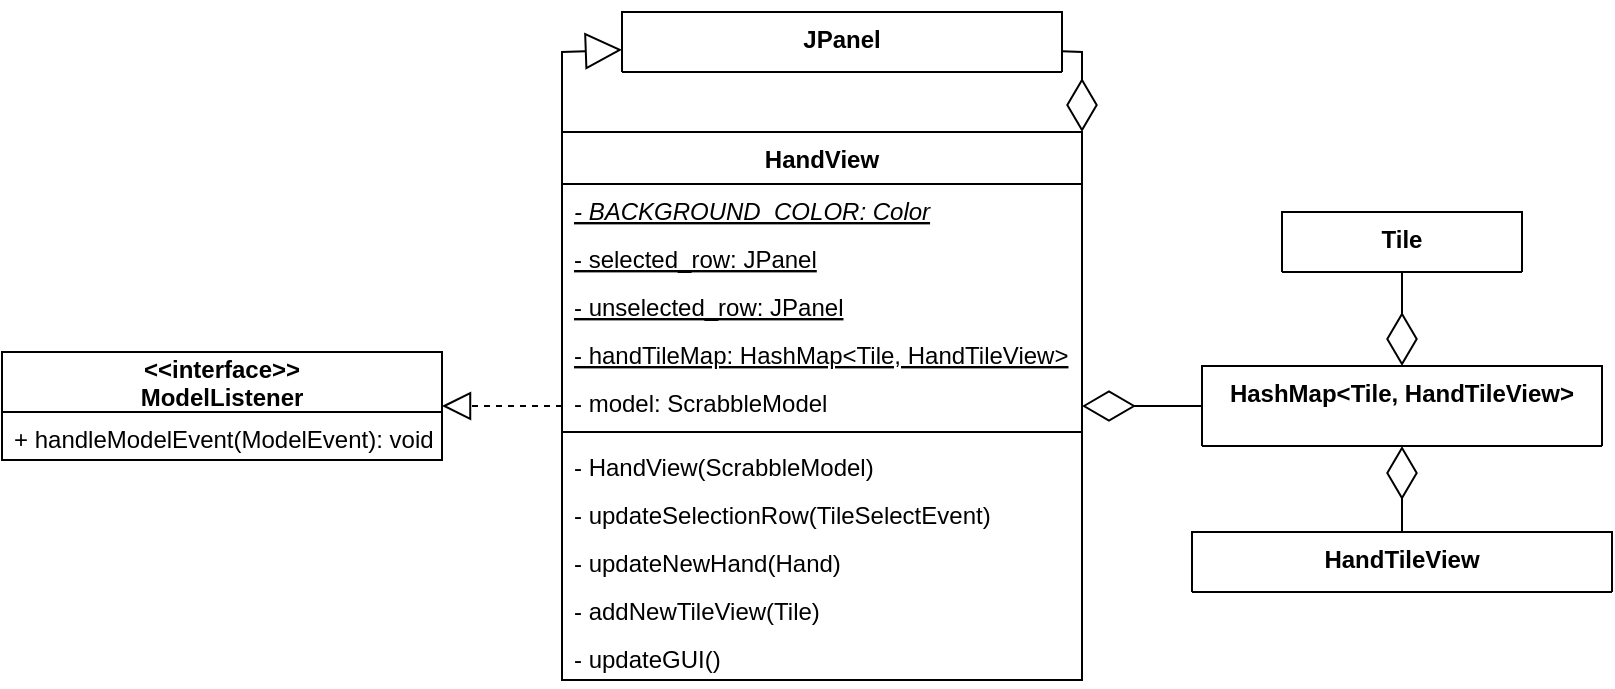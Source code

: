 <mxfile version="15.5.4" type="embed"><diagram id="imdrc2UIk3vCbtPCmj0C" name="HandView"><mxGraphModel dx="933" dy="554" grid="1" gridSize="10" guides="1" tooltips="1" connect="1" arrows="1" fold="1" page="1" pageScale="1" pageWidth="850" pageHeight="1100" math="0" shadow="0"><root><mxCell id="0"/><mxCell id="1" parent="0"/><mxCell id="6" value="HandView" style="swimlane;fontStyle=1;align=center;verticalAlign=top;childLayout=stackLayout;horizontal=1;startSize=26;horizontalStack=0;resizeParent=1;resizeParentMax=0;resizeLast=0;collapsible=1;marginBottom=0;" parent="1" vertex="1"><mxGeometry x="300" y="70" width="260" height="274" as="geometry"/></mxCell><mxCell id="-0JScGyVXgbVzNVO4lvY-70" value="- BACKGROUND_COLOR: Color" style="text;strokeColor=none;fillColor=none;align=left;verticalAlign=top;spacingLeft=4;spacingRight=4;overflow=hidden;rotatable=0;points=[[0,0.5],[1,0.5]];portConstraint=eastwest;fontStyle=6" parent="6" vertex="1"><mxGeometry y="26" width="260" height="24" as="geometry"/></mxCell><mxCell id="-0JScGyVXgbVzNVO4lvY-68" value="- selected_row: JPanel" style="text;strokeColor=none;fillColor=none;align=left;verticalAlign=top;spacingLeft=4;spacingRight=4;overflow=hidden;rotatable=0;points=[[0,0.5],[1,0.5]];portConstraint=eastwest;fontStyle=4" parent="6" vertex="1"><mxGeometry y="50" width="260" height="24" as="geometry"/></mxCell><mxCell id="-0JScGyVXgbVzNVO4lvY-71" value="- unselected_row: JPanel" style="text;strokeColor=none;fillColor=none;align=left;verticalAlign=top;spacingLeft=4;spacingRight=4;overflow=hidden;rotatable=0;points=[[0,0.5],[1,0.5]];portConstraint=eastwest;fontStyle=4" parent="6" vertex="1"><mxGeometry y="74" width="260" height="24" as="geometry"/></mxCell><mxCell id="-0JScGyVXgbVzNVO4lvY-72" value="- handTileMap: HashMap&lt;Tile, HandTileView&gt;" style="text;strokeColor=none;fillColor=none;align=left;verticalAlign=top;spacingLeft=4;spacingRight=4;overflow=hidden;rotatable=0;points=[[0,0.5],[1,0.5]];portConstraint=eastwest;fontStyle=4" parent="6" vertex="1"><mxGeometry y="98" width="260" height="24" as="geometry"/></mxCell><mxCell id="-0JScGyVXgbVzNVO4lvY-73" value="- model: ScrabbleModel" style="text;strokeColor=none;fillColor=none;align=left;verticalAlign=top;spacingLeft=4;spacingRight=4;overflow=hidden;rotatable=0;points=[[0,0.5],[1,0.5]];portConstraint=eastwest;fontStyle=0" parent="6" vertex="1"><mxGeometry y="122" width="260" height="24" as="geometry"/></mxCell><mxCell id="8" value="" style="line;strokeWidth=1;fillColor=none;align=left;verticalAlign=middle;spacingTop=-1;spacingLeft=3;spacingRight=3;rotatable=0;labelPosition=right;points=[];portConstraint=eastwest;" parent="6" vertex="1"><mxGeometry y="146" width="260" height="8" as="geometry"/></mxCell><mxCell id="-0JScGyVXgbVzNVO4lvY-74" value="- HandView(ScrabbleModel)" style="text;strokeColor=none;fillColor=none;align=left;verticalAlign=top;spacingLeft=4;spacingRight=4;overflow=hidden;rotatable=0;points=[[0,0.5],[1,0.5]];portConstraint=eastwest;" parent="6" vertex="1"><mxGeometry y="154" width="260" height="24" as="geometry"/></mxCell><mxCell id="-0JScGyVXgbVzNVO4lvY-76" value="- updateSelectionRow(TileSelectEvent)" style="text;strokeColor=none;fillColor=none;align=left;verticalAlign=top;spacingLeft=4;spacingRight=4;overflow=hidden;rotatable=0;points=[[0,0.5],[1,0.5]];portConstraint=eastwest;" parent="6" vertex="1"><mxGeometry y="178" width="260" height="24" as="geometry"/></mxCell><mxCell id="45" value="- updateNewHand(Hand)" style="text;strokeColor=none;fillColor=none;align=left;verticalAlign=top;spacingLeft=4;spacingRight=4;overflow=hidden;rotatable=0;points=[[0,0.5],[1,0.5]];portConstraint=eastwest;" parent="6" vertex="1"><mxGeometry y="202" width="260" height="24" as="geometry"/></mxCell><mxCell id="-0JScGyVXgbVzNVO4lvY-75" value="- addNewTileView(Tile)" style="text;strokeColor=none;fillColor=none;align=left;verticalAlign=top;spacingLeft=4;spacingRight=4;overflow=hidden;rotatable=0;points=[[0,0.5],[1,0.5]];portConstraint=eastwest;" parent="6" vertex="1"><mxGeometry y="226" width="260" height="24" as="geometry"/></mxCell><mxCell id="-0JScGyVXgbVzNVO4lvY-69" value="- updateGUI()" style="text;strokeColor=none;fillColor=none;align=left;verticalAlign=top;spacingLeft=4;spacingRight=4;overflow=hidden;rotatable=0;points=[[0,0.5],[1,0.5]];portConstraint=eastwest;" parent="6" vertex="1"><mxGeometry y="250" width="260" height="24" as="geometry"/></mxCell><mxCell id="15" value="&lt;&lt;interface&gt;&gt;&#10;ModelListener" style="swimlane;fontStyle=1;childLayout=stackLayout;horizontal=1;startSize=30;fillColor=none;horizontalStack=0;resizeParent=1;resizeParentMax=0;resizeLast=0;collapsible=1;marginBottom=0;" parent="1" vertex="1"><mxGeometry x="20" y="180" width="220" height="54" as="geometry"/></mxCell><mxCell id="17" value="+ handleModelEvent(ModelEvent): void" style="text;strokeColor=none;fillColor=none;align=left;verticalAlign=top;spacingLeft=4;spacingRight=4;overflow=hidden;rotatable=0;points=[[0,0.5],[1,0.5]];portConstraint=eastwest;fontStyle=0" parent="15" vertex="1"><mxGeometry y="30" width="220" height="24" as="geometry"/></mxCell><mxCell id="44" value="" style="endArrow=block;dashed=1;endFill=0;endSize=12;html=1;rounded=0;" parent="1" source="6" target="15" edge="1"><mxGeometry width="160" relative="1" as="geometry"><mxPoint x="400" y="250" as="sourcePoint"/><mxPoint x="436.446" y="454" as="targetPoint"/></mxGeometry></mxCell><mxCell id="ZHR1I3pd5ZIeeANlfA-7-67" value="JPanel" style="swimlane;fontStyle=1;align=center;verticalAlign=top;childLayout=stackLayout;horizontal=1;startSize=40;horizontalStack=0;resizeParent=1;resizeParentMax=0;resizeLast=0;collapsible=1;marginBottom=0;" parent="1" vertex="1"><mxGeometry x="330" y="10" width="220" height="30" as="geometry"/></mxCell><mxCell id="ZHR1I3pd5ZIeeANlfA-7-70" value="" style="endArrow=block;endSize=16;endFill=0;html=1;rounded=0;exitX=0;exitY=0;exitDx=0;exitDy=0;" parent="1" source="6" target="ZHR1I3pd5ZIeeANlfA-7-67" edge="1"><mxGeometry width="160" relative="1" as="geometry"><mxPoint x="705" y="520" as="sourcePoint"/><mxPoint x="705" y="374" as="targetPoint"/><Array as="points"><mxPoint x="300" y="30"/></Array></mxGeometry></mxCell><mxCell id="ZHR1I3pd5ZIeeANlfA-7-71" value="" style="endArrow=diamondThin;endFill=0;endSize=24;html=1;rounded=0;entryX=1;entryY=0;entryDx=0;entryDy=0;" parent="1" source="ZHR1I3pd5ZIeeANlfA-7-67" target="6" edge="1"><mxGeometry width="160" relative="1" as="geometry"><mxPoint x="600" y="160" as="sourcePoint"/><mxPoint x="585" y="573.889" as="targetPoint"/><Array as="points"><mxPoint x="560" y="30"/><mxPoint x="560" y="70"/></Array></mxGeometry></mxCell><mxCell id="-0JScGyVXgbVzNVO4lvY-78" value="HandTileView" style="swimlane;fontStyle=1;align=center;verticalAlign=top;childLayout=stackLayout;horizontal=1;startSize=30;horizontalStack=0;resizeParent=1;resizeParentMax=0;resizeLast=0;collapsible=1;marginBottom=0;" parent="1" vertex="1"><mxGeometry x="615" y="270" width="210" height="30" as="geometry"/></mxCell><mxCell id="-0JScGyVXgbVzNVO4lvY-85" value="Tile" style="swimlane;fontStyle=1;align=center;verticalAlign=top;childLayout=stackLayout;horizontal=1;startSize=30;horizontalStack=0;resizeParent=1;resizeParentMax=0;resizeLast=0;collapsible=1;marginBottom=0;" parent="1" vertex="1"><mxGeometry x="660" y="110" width="120" height="30" as="geometry"/></mxCell><mxCell id="-0JScGyVXgbVzNVO4lvY-90" value="HashMap&lt;Tile, HandTileView&gt;" style="swimlane;fontStyle=1;align=center;verticalAlign=top;childLayout=stackLayout;horizontal=1;startSize=40;horizontalStack=0;resizeParent=1;resizeParentMax=0;resizeLast=0;collapsible=1;marginBottom=0;" parent="1" vertex="1"><mxGeometry x="620" y="187" width="200" height="40" as="geometry"/></mxCell><mxCell id="-0JScGyVXgbVzNVO4lvY-97" value="" style="endArrow=diamondThin;endFill=0;endSize=24;html=1;rounded=0;" parent="1" source="-0JScGyVXgbVzNVO4lvY-90" target="6" edge="1"><mxGeometry width="160" relative="1" as="geometry"><mxPoint x="520" y="39.062" as="sourcePoint"/><mxPoint x="570" y="80" as="targetPoint"/></mxGeometry></mxCell><mxCell id="-0JScGyVXgbVzNVO4lvY-98" value="" style="endArrow=diamondThin;endFill=0;endSize=24;html=1;rounded=0;" parent="1" source="-0JScGyVXgbVzNVO4lvY-78" target="-0JScGyVXgbVzNVO4lvY-90" edge="1"><mxGeometry width="160" relative="1" as="geometry"><mxPoint x="633.846" y="160" as="sourcePoint"/><mxPoint x="720" y="200" as="targetPoint"/></mxGeometry></mxCell><mxCell id="-0JScGyVXgbVzNVO4lvY-99" value="" style="endArrow=diamondThin;endFill=0;endSize=24;html=1;rounded=0;" parent="1" source="-0JScGyVXgbVzNVO4lvY-85" target="-0JScGyVXgbVzNVO4lvY-90" edge="1"><mxGeometry width="160" relative="1" as="geometry"><mxPoint x="720" y="210" as="sourcePoint"/><mxPoint x="720" y="160" as="targetPoint"/></mxGeometry></mxCell></root></mxGraphModel></diagram></mxfile>